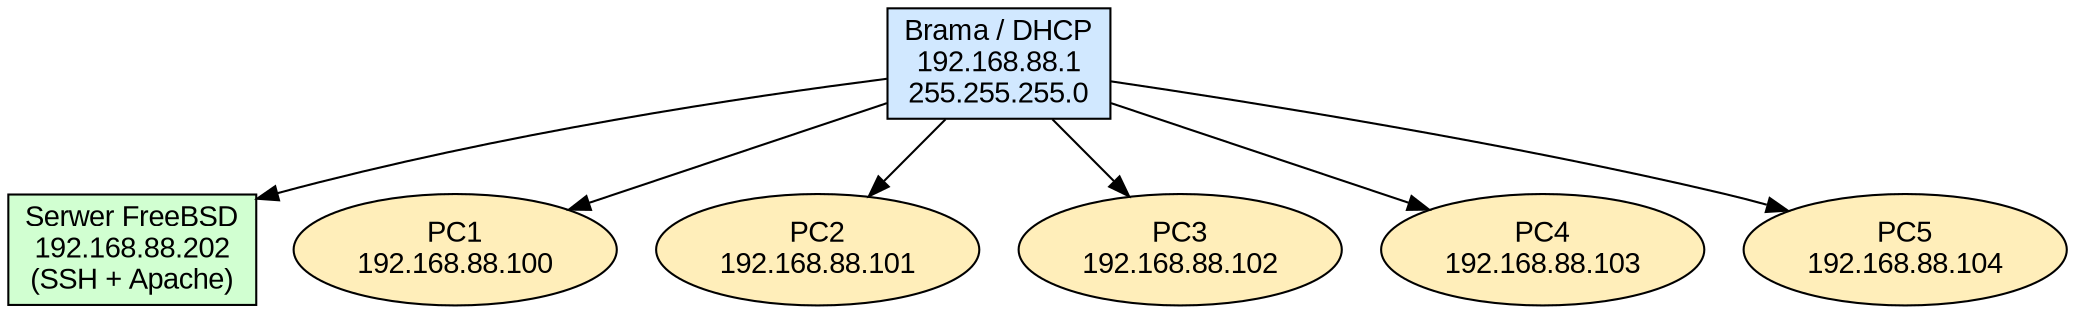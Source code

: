 digraph G {
  bgcolor="white";
  node [fontname="Arial"];

  G [label="Brama / DHCP\n192.168.88.1\n255.255.255.0", shape=box, style=filled, fillcolor="#d1e8ff"];
  S [label="Serwer FreeBSD\n192.168.88.202\n(SSH + Apache)", shape=box, style=filled, fillcolor="#d1ffd1"];

  G -> S;

  // Komputery uczniów od 192.168.88.100 do 192.168.88.120
  C1 [label="PC1\n192.168.88.100", shape=ellipse, style=filled, fillcolor="#ffeeba"];
  C2 [label="PC2\n192.168.88.101", shape=ellipse, style=filled, fillcolor="#ffeeba"];
  C3 [label="PC3\n192.168.88.102", shape=ellipse, style=filled, fillcolor="#ffeeba"];
  C4 [label="PC4\n192.168.88.103", shape=ellipse, style=filled, fillcolor="#ffeeba"];
  C5 [label="PC5\n192.168.88.104", shape=ellipse, style=filled, fillcolor="#ffeeba"];
  G -> C1;
  G -> C2;
  G -> C3;
  G -> C4;
  G -> C5;
}

